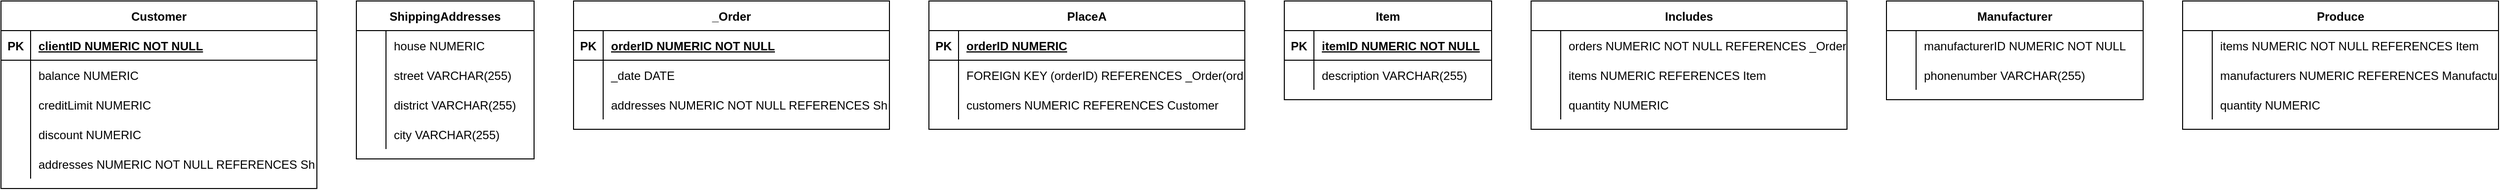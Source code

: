 <mxfile version="16.5.1" type="device"><diagram id="5wZ6-WzP2SwRBeIg2fxr" name="Page-1"><mxGraphModel dx="3054" dy="878" grid="1" gridSize="10" guides="1" tooltips="1" connect="1" arrows="1" fold="1" page="1" pageScale="1" pageWidth="850" pageHeight="1100" math="0" shadow="0"><root><mxCell id="0"/><mxCell id="1" parent="0"/><mxCell id="3TfZk5KMx78GdVv5wnxS-84" value="Customer" style="shape=table;startSize=30;container=1;collapsible=1;childLayout=tableLayout;fixedRows=1;rowLines=0;fontStyle=1;align=center;resizeLast=1;" vertex="1" parent="1"><mxGeometry x="-980" y="290" width="320" height="190" as="geometry"/></mxCell><mxCell id="3TfZk5KMx78GdVv5wnxS-85" value="" style="shape=tableRow;horizontal=0;startSize=0;swimlaneHead=0;swimlaneBody=0;fillColor=none;collapsible=0;dropTarget=0;points=[[0,0.5],[1,0.5]];portConstraint=eastwest;top=0;left=0;right=0;bottom=1;" vertex="1" parent="3TfZk5KMx78GdVv5wnxS-84"><mxGeometry y="30" width="320" height="30" as="geometry"/></mxCell><mxCell id="3TfZk5KMx78GdVv5wnxS-86" value="PK" style="shape=partialRectangle;overflow=hidden;connectable=0;fillColor=none;top=0;left=0;bottom=0;right=0;fontStyle=1;" vertex="1" parent="3TfZk5KMx78GdVv5wnxS-85"><mxGeometry width="30" height="30" as="geometry"><mxRectangle width="30" height="30" as="alternateBounds"/></mxGeometry></mxCell><mxCell id="3TfZk5KMx78GdVv5wnxS-87" value="clientID NUMERIC NOT NULL " style="shape=partialRectangle;overflow=hidden;connectable=0;fillColor=none;align=left;top=0;left=0;bottom=0;right=0;spacingLeft=6;fontStyle=5;" vertex="1" parent="3TfZk5KMx78GdVv5wnxS-85"><mxGeometry x="30" width="290" height="30" as="geometry"><mxRectangle width="290" height="30" as="alternateBounds"/></mxGeometry></mxCell><mxCell id="3TfZk5KMx78GdVv5wnxS-88" value="" style="shape=tableRow;horizontal=0;startSize=0;swimlaneHead=0;swimlaneBody=0;fillColor=none;collapsible=0;dropTarget=0;points=[[0,0.5],[1,0.5]];portConstraint=eastwest;top=0;left=0;right=0;bottom=0;" vertex="1" parent="3TfZk5KMx78GdVv5wnxS-84"><mxGeometry y="60" width="320" height="30" as="geometry"/></mxCell><mxCell id="3TfZk5KMx78GdVv5wnxS-89" value="" style="shape=partialRectangle;overflow=hidden;connectable=0;fillColor=none;top=0;left=0;bottom=0;right=0;" vertex="1" parent="3TfZk5KMx78GdVv5wnxS-88"><mxGeometry width="30" height="30" as="geometry"><mxRectangle width="30" height="30" as="alternateBounds"/></mxGeometry></mxCell><mxCell id="3TfZk5KMx78GdVv5wnxS-90" value="balance NUMERIC" style="shape=partialRectangle;overflow=hidden;connectable=0;fillColor=none;align=left;top=0;left=0;bottom=0;right=0;spacingLeft=6;" vertex="1" parent="3TfZk5KMx78GdVv5wnxS-88"><mxGeometry x="30" width="290" height="30" as="geometry"><mxRectangle width="290" height="30" as="alternateBounds"/></mxGeometry></mxCell><mxCell id="3TfZk5KMx78GdVv5wnxS-91" value="" style="shape=tableRow;horizontal=0;startSize=0;swimlaneHead=0;swimlaneBody=0;fillColor=none;collapsible=0;dropTarget=0;points=[[0,0.5],[1,0.5]];portConstraint=eastwest;top=0;left=0;right=0;bottom=0;" vertex="1" parent="3TfZk5KMx78GdVv5wnxS-84"><mxGeometry y="90" width="320" height="30" as="geometry"/></mxCell><mxCell id="3TfZk5KMx78GdVv5wnxS-92" value="" style="shape=partialRectangle;overflow=hidden;connectable=0;fillColor=none;top=0;left=0;bottom=0;right=0;" vertex="1" parent="3TfZk5KMx78GdVv5wnxS-91"><mxGeometry width="30" height="30" as="geometry"><mxRectangle width="30" height="30" as="alternateBounds"/></mxGeometry></mxCell><mxCell id="3TfZk5KMx78GdVv5wnxS-93" value="creditLimit NUMERIC" style="shape=partialRectangle;overflow=hidden;connectable=0;fillColor=none;align=left;top=0;left=0;bottom=0;right=0;spacingLeft=6;" vertex="1" parent="3TfZk5KMx78GdVv5wnxS-91"><mxGeometry x="30" width="290" height="30" as="geometry"><mxRectangle width="290" height="30" as="alternateBounds"/></mxGeometry></mxCell><mxCell id="3TfZk5KMx78GdVv5wnxS-94" value="" style="shape=tableRow;horizontal=0;startSize=0;swimlaneHead=0;swimlaneBody=0;fillColor=none;collapsible=0;dropTarget=0;points=[[0,0.5],[1,0.5]];portConstraint=eastwest;top=0;left=0;right=0;bottom=0;" vertex="1" parent="3TfZk5KMx78GdVv5wnxS-84"><mxGeometry y="120" width="320" height="30" as="geometry"/></mxCell><mxCell id="3TfZk5KMx78GdVv5wnxS-95" value="" style="shape=partialRectangle;overflow=hidden;connectable=0;fillColor=none;top=0;left=0;bottom=0;right=0;" vertex="1" parent="3TfZk5KMx78GdVv5wnxS-94"><mxGeometry width="30" height="30" as="geometry"><mxRectangle width="30" height="30" as="alternateBounds"/></mxGeometry></mxCell><mxCell id="3TfZk5KMx78GdVv5wnxS-96" value="discount NUMERIC" style="shape=partialRectangle;overflow=hidden;connectable=0;fillColor=none;align=left;top=0;left=0;bottom=0;right=0;spacingLeft=6;" vertex="1" parent="3TfZk5KMx78GdVv5wnxS-94"><mxGeometry x="30" width="290" height="30" as="geometry"><mxRectangle width="290" height="30" as="alternateBounds"/></mxGeometry></mxCell><mxCell id="3TfZk5KMx78GdVv5wnxS-97" value="" style="shape=tableRow;horizontal=0;startSize=0;swimlaneHead=0;swimlaneBody=0;fillColor=none;collapsible=0;dropTarget=0;points=[[0,0.5],[1,0.5]];portConstraint=eastwest;top=0;left=0;right=0;bottom=0;" vertex="1" parent="3TfZk5KMx78GdVv5wnxS-84"><mxGeometry y="150" width="320" height="30" as="geometry"/></mxCell><mxCell id="3TfZk5KMx78GdVv5wnxS-98" value="" style="shape=partialRectangle;overflow=hidden;connectable=0;fillColor=none;top=0;left=0;bottom=0;right=0;" vertex="1" parent="3TfZk5KMx78GdVv5wnxS-97"><mxGeometry width="30" height="30" as="geometry"><mxRectangle width="30" height="30" as="alternateBounds"/></mxGeometry></mxCell><mxCell id="3TfZk5KMx78GdVv5wnxS-99" value="addresses NUMERIC NOT NULL REFERENCES ShippingAddresses" style="shape=partialRectangle;overflow=hidden;connectable=0;fillColor=none;align=left;top=0;left=0;bottom=0;right=0;spacingLeft=6;" vertex="1" parent="3TfZk5KMx78GdVv5wnxS-97"><mxGeometry x="30" width="290" height="30" as="geometry"><mxRectangle width="290" height="30" as="alternateBounds"/></mxGeometry></mxCell><mxCell id="3TfZk5KMx78GdVv5wnxS-100" value="ShippingAddresses" style="shape=table;startSize=30;container=1;collapsible=1;childLayout=tableLayout;fixedRows=1;rowLines=0;fontStyle=1;align=center;resizeLast=1;" vertex="1" parent="1"><mxGeometry x="-620" y="290" width="180" height="160" as="geometry"/></mxCell><mxCell id="3TfZk5KMx78GdVv5wnxS-101" value="" style="shape=tableRow;horizontal=0;startSize=0;swimlaneHead=0;swimlaneBody=0;fillColor=none;collapsible=0;dropTarget=0;points=[[0,0.5],[1,0.5]];portConstraint=eastwest;top=0;left=0;right=0;bottom=0;" vertex="1" parent="3TfZk5KMx78GdVv5wnxS-100"><mxGeometry y="30" width="180" height="30" as="geometry"/></mxCell><mxCell id="3TfZk5KMx78GdVv5wnxS-102" value="" style="shape=partialRectangle;overflow=hidden;connectable=0;fillColor=none;top=0;left=0;bottom=0;right=0;" vertex="1" parent="3TfZk5KMx78GdVv5wnxS-101"><mxGeometry width="30" height="30" as="geometry"><mxRectangle width="30" height="30" as="alternateBounds"/></mxGeometry></mxCell><mxCell id="3TfZk5KMx78GdVv5wnxS-103" value="house NUMERIC" style="shape=partialRectangle;overflow=hidden;connectable=0;fillColor=none;align=left;top=0;left=0;bottom=0;right=0;spacingLeft=6;" vertex="1" parent="3TfZk5KMx78GdVv5wnxS-101"><mxGeometry x="30" width="150" height="30" as="geometry"><mxRectangle width="150" height="30" as="alternateBounds"/></mxGeometry></mxCell><mxCell id="3TfZk5KMx78GdVv5wnxS-104" value="" style="shape=tableRow;horizontal=0;startSize=0;swimlaneHead=0;swimlaneBody=0;fillColor=none;collapsible=0;dropTarget=0;points=[[0,0.5],[1,0.5]];portConstraint=eastwest;top=0;left=0;right=0;bottom=0;" vertex="1" parent="3TfZk5KMx78GdVv5wnxS-100"><mxGeometry y="60" width="180" height="30" as="geometry"/></mxCell><mxCell id="3TfZk5KMx78GdVv5wnxS-105" value="" style="shape=partialRectangle;overflow=hidden;connectable=0;fillColor=none;top=0;left=0;bottom=0;right=0;" vertex="1" parent="3TfZk5KMx78GdVv5wnxS-104"><mxGeometry width="30" height="30" as="geometry"><mxRectangle width="30" height="30" as="alternateBounds"/></mxGeometry></mxCell><mxCell id="3TfZk5KMx78GdVv5wnxS-106" value="street VARCHAR(255)" style="shape=partialRectangle;overflow=hidden;connectable=0;fillColor=none;align=left;top=0;left=0;bottom=0;right=0;spacingLeft=6;" vertex="1" parent="3TfZk5KMx78GdVv5wnxS-104"><mxGeometry x="30" width="150" height="30" as="geometry"><mxRectangle width="150" height="30" as="alternateBounds"/></mxGeometry></mxCell><mxCell id="3TfZk5KMx78GdVv5wnxS-107" value="" style="shape=tableRow;horizontal=0;startSize=0;swimlaneHead=0;swimlaneBody=0;fillColor=none;collapsible=0;dropTarget=0;points=[[0,0.5],[1,0.5]];portConstraint=eastwest;top=0;left=0;right=0;bottom=0;" vertex="1" parent="3TfZk5KMx78GdVv5wnxS-100"><mxGeometry y="90" width="180" height="30" as="geometry"/></mxCell><mxCell id="3TfZk5KMx78GdVv5wnxS-108" value="" style="shape=partialRectangle;overflow=hidden;connectable=0;fillColor=none;top=0;left=0;bottom=0;right=0;" vertex="1" parent="3TfZk5KMx78GdVv5wnxS-107"><mxGeometry width="30" height="30" as="geometry"><mxRectangle width="30" height="30" as="alternateBounds"/></mxGeometry></mxCell><mxCell id="3TfZk5KMx78GdVv5wnxS-109" value="district VARCHAR(255)" style="shape=partialRectangle;overflow=hidden;connectable=0;fillColor=none;align=left;top=0;left=0;bottom=0;right=0;spacingLeft=6;" vertex="1" parent="3TfZk5KMx78GdVv5wnxS-107"><mxGeometry x="30" width="150" height="30" as="geometry"><mxRectangle width="150" height="30" as="alternateBounds"/></mxGeometry></mxCell><mxCell id="3TfZk5KMx78GdVv5wnxS-110" value="" style="shape=tableRow;horizontal=0;startSize=0;swimlaneHead=0;swimlaneBody=0;fillColor=none;collapsible=0;dropTarget=0;points=[[0,0.5],[1,0.5]];portConstraint=eastwest;top=0;left=0;right=0;bottom=0;" vertex="1" parent="3TfZk5KMx78GdVv5wnxS-100"><mxGeometry y="120" width="180" height="30" as="geometry"/></mxCell><mxCell id="3TfZk5KMx78GdVv5wnxS-111" value="" style="shape=partialRectangle;overflow=hidden;connectable=0;fillColor=none;top=0;left=0;bottom=0;right=0;" vertex="1" parent="3TfZk5KMx78GdVv5wnxS-110"><mxGeometry width="30" height="30" as="geometry"><mxRectangle width="30" height="30" as="alternateBounds"/></mxGeometry></mxCell><mxCell id="3TfZk5KMx78GdVv5wnxS-112" value="city VARCHAR(255)" style="shape=partialRectangle;overflow=hidden;connectable=0;fillColor=none;align=left;top=0;left=0;bottom=0;right=0;spacingLeft=6;" vertex="1" parent="3TfZk5KMx78GdVv5wnxS-110"><mxGeometry x="30" width="150" height="30" as="geometry"><mxRectangle width="150" height="30" as="alternateBounds"/></mxGeometry></mxCell><mxCell id="3TfZk5KMx78GdVv5wnxS-113" value="_Order" style="shape=table;startSize=30;container=1;collapsible=1;childLayout=tableLayout;fixedRows=1;rowLines=0;fontStyle=1;align=center;resizeLast=1;" vertex="1" parent="1"><mxGeometry x="-400" y="290" width="320" height="130" as="geometry"/></mxCell><mxCell id="3TfZk5KMx78GdVv5wnxS-114" value="" style="shape=tableRow;horizontal=0;startSize=0;swimlaneHead=0;swimlaneBody=0;fillColor=none;collapsible=0;dropTarget=0;points=[[0,0.5],[1,0.5]];portConstraint=eastwest;top=0;left=0;right=0;bottom=1;" vertex="1" parent="3TfZk5KMx78GdVv5wnxS-113"><mxGeometry y="30" width="320" height="30" as="geometry"/></mxCell><mxCell id="3TfZk5KMx78GdVv5wnxS-115" value="PK" style="shape=partialRectangle;overflow=hidden;connectable=0;fillColor=none;top=0;left=0;bottom=0;right=0;fontStyle=1;" vertex="1" parent="3TfZk5KMx78GdVv5wnxS-114"><mxGeometry width="30" height="30" as="geometry"><mxRectangle width="30" height="30" as="alternateBounds"/></mxGeometry></mxCell><mxCell id="3TfZk5KMx78GdVv5wnxS-116" value="orderID NUMERIC NOT NULL " style="shape=partialRectangle;overflow=hidden;connectable=0;fillColor=none;align=left;top=0;left=0;bottom=0;right=0;spacingLeft=6;fontStyle=5;" vertex="1" parent="3TfZk5KMx78GdVv5wnxS-114"><mxGeometry x="30" width="290" height="30" as="geometry"><mxRectangle width="290" height="30" as="alternateBounds"/></mxGeometry></mxCell><mxCell id="3TfZk5KMx78GdVv5wnxS-117" value="" style="shape=tableRow;horizontal=0;startSize=0;swimlaneHead=0;swimlaneBody=0;fillColor=none;collapsible=0;dropTarget=0;points=[[0,0.5],[1,0.5]];portConstraint=eastwest;top=0;left=0;right=0;bottom=0;" vertex="1" parent="3TfZk5KMx78GdVv5wnxS-113"><mxGeometry y="60" width="320" height="30" as="geometry"/></mxCell><mxCell id="3TfZk5KMx78GdVv5wnxS-118" value="" style="shape=partialRectangle;overflow=hidden;connectable=0;fillColor=none;top=0;left=0;bottom=0;right=0;" vertex="1" parent="3TfZk5KMx78GdVv5wnxS-117"><mxGeometry width="30" height="30" as="geometry"><mxRectangle width="30" height="30" as="alternateBounds"/></mxGeometry></mxCell><mxCell id="3TfZk5KMx78GdVv5wnxS-119" value="_date DATE" style="shape=partialRectangle;overflow=hidden;connectable=0;fillColor=none;align=left;top=0;left=0;bottom=0;right=0;spacingLeft=6;" vertex="1" parent="3TfZk5KMx78GdVv5wnxS-117"><mxGeometry x="30" width="290" height="30" as="geometry"><mxRectangle width="290" height="30" as="alternateBounds"/></mxGeometry></mxCell><mxCell id="3TfZk5KMx78GdVv5wnxS-120" value="" style="shape=tableRow;horizontal=0;startSize=0;swimlaneHead=0;swimlaneBody=0;fillColor=none;collapsible=0;dropTarget=0;points=[[0,0.5],[1,0.5]];portConstraint=eastwest;top=0;left=0;right=0;bottom=0;" vertex="1" parent="3TfZk5KMx78GdVv5wnxS-113"><mxGeometry y="90" width="320" height="30" as="geometry"/></mxCell><mxCell id="3TfZk5KMx78GdVv5wnxS-121" value="" style="shape=partialRectangle;overflow=hidden;connectable=0;fillColor=none;top=0;left=0;bottom=0;right=0;" vertex="1" parent="3TfZk5KMx78GdVv5wnxS-120"><mxGeometry width="30" height="30" as="geometry"><mxRectangle width="30" height="30" as="alternateBounds"/></mxGeometry></mxCell><mxCell id="3TfZk5KMx78GdVv5wnxS-122" value="addresses NUMERIC NOT NULL REFERENCES ShippingAddresses" style="shape=partialRectangle;overflow=hidden;connectable=0;fillColor=none;align=left;top=0;left=0;bottom=0;right=0;spacingLeft=6;" vertex="1" parent="3TfZk5KMx78GdVv5wnxS-120"><mxGeometry x="30" width="290" height="30" as="geometry"><mxRectangle width="290" height="30" as="alternateBounds"/></mxGeometry></mxCell><mxCell id="3TfZk5KMx78GdVv5wnxS-123" value="PlaceA" style="shape=table;startSize=30;container=1;collapsible=1;childLayout=tableLayout;fixedRows=1;rowLines=0;fontStyle=1;align=center;resizeLast=1;" vertex="1" parent="1"><mxGeometry x="-40" y="290" width="320" height="130" as="geometry"/></mxCell><mxCell id="3TfZk5KMx78GdVv5wnxS-124" value="" style="shape=tableRow;horizontal=0;startSize=0;swimlaneHead=0;swimlaneBody=0;fillColor=none;collapsible=0;dropTarget=0;points=[[0,0.5],[1,0.5]];portConstraint=eastwest;top=0;left=0;right=0;bottom=1;" vertex="1" parent="3TfZk5KMx78GdVv5wnxS-123"><mxGeometry y="30" width="320" height="30" as="geometry"/></mxCell><mxCell id="3TfZk5KMx78GdVv5wnxS-125" value="PK" style="shape=partialRectangle;overflow=hidden;connectable=0;fillColor=none;top=0;left=0;bottom=0;right=0;fontStyle=1;" vertex="1" parent="3TfZk5KMx78GdVv5wnxS-124"><mxGeometry width="30" height="30" as="geometry"><mxRectangle width="30" height="30" as="alternateBounds"/></mxGeometry></mxCell><mxCell id="3TfZk5KMx78GdVv5wnxS-126" value="orderID NUMERIC" style="shape=partialRectangle;overflow=hidden;connectable=0;fillColor=none;align=left;top=0;left=0;bottom=0;right=0;spacingLeft=6;fontStyle=5;" vertex="1" parent="3TfZk5KMx78GdVv5wnxS-124"><mxGeometry x="30" width="290" height="30" as="geometry"><mxRectangle width="290" height="30" as="alternateBounds"/></mxGeometry></mxCell><mxCell id="3TfZk5KMx78GdVv5wnxS-127" value="" style="shape=tableRow;horizontal=0;startSize=0;swimlaneHead=0;swimlaneBody=0;fillColor=none;collapsible=0;dropTarget=0;points=[[0,0.5],[1,0.5]];portConstraint=eastwest;top=0;left=0;right=0;bottom=0;" vertex="1" parent="3TfZk5KMx78GdVv5wnxS-123"><mxGeometry y="60" width="320" height="30" as="geometry"/></mxCell><mxCell id="3TfZk5KMx78GdVv5wnxS-128" value="" style="shape=partialRectangle;overflow=hidden;connectable=0;fillColor=none;top=0;left=0;bottom=0;right=0;" vertex="1" parent="3TfZk5KMx78GdVv5wnxS-127"><mxGeometry width="30" height="30" as="geometry"><mxRectangle width="30" height="30" as="alternateBounds"/></mxGeometry></mxCell><mxCell id="3TfZk5KMx78GdVv5wnxS-129" value="FOREIGN KEY (orderID) REFERENCES _Order(orderID)" style="shape=partialRectangle;overflow=hidden;connectable=0;fillColor=none;align=left;top=0;left=0;bottom=0;right=0;spacingLeft=6;" vertex="1" parent="3TfZk5KMx78GdVv5wnxS-127"><mxGeometry x="30" width="290" height="30" as="geometry"><mxRectangle width="290" height="30" as="alternateBounds"/></mxGeometry></mxCell><mxCell id="3TfZk5KMx78GdVv5wnxS-130" value="" style="shape=tableRow;horizontal=0;startSize=0;swimlaneHead=0;swimlaneBody=0;fillColor=none;collapsible=0;dropTarget=0;points=[[0,0.5],[1,0.5]];portConstraint=eastwest;top=0;left=0;right=0;bottom=0;" vertex="1" parent="3TfZk5KMx78GdVv5wnxS-123"><mxGeometry y="90" width="320" height="30" as="geometry"/></mxCell><mxCell id="3TfZk5KMx78GdVv5wnxS-131" value="" style="shape=partialRectangle;overflow=hidden;connectable=0;fillColor=none;top=0;left=0;bottom=0;right=0;" vertex="1" parent="3TfZk5KMx78GdVv5wnxS-130"><mxGeometry width="30" height="30" as="geometry"><mxRectangle width="30" height="30" as="alternateBounds"/></mxGeometry></mxCell><mxCell id="3TfZk5KMx78GdVv5wnxS-132" value="customers NUMERIC REFERENCES Customer" style="shape=partialRectangle;overflow=hidden;connectable=0;fillColor=none;align=left;top=0;left=0;bottom=0;right=0;spacingLeft=6;" vertex="1" parent="3TfZk5KMx78GdVv5wnxS-130"><mxGeometry x="30" width="290" height="30" as="geometry"><mxRectangle width="290" height="30" as="alternateBounds"/></mxGeometry></mxCell><mxCell id="3TfZk5KMx78GdVv5wnxS-133" value="Item" style="shape=table;startSize=30;container=1;collapsible=1;childLayout=tableLayout;fixedRows=1;rowLines=0;fontStyle=1;align=center;resizeLast=1;" vertex="1" parent="1"><mxGeometry x="320" y="290" width="210" height="100" as="geometry"/></mxCell><mxCell id="3TfZk5KMx78GdVv5wnxS-134" value="" style="shape=tableRow;horizontal=0;startSize=0;swimlaneHead=0;swimlaneBody=0;fillColor=none;collapsible=0;dropTarget=0;points=[[0,0.5],[1,0.5]];portConstraint=eastwest;top=0;left=0;right=0;bottom=1;" vertex="1" parent="3TfZk5KMx78GdVv5wnxS-133"><mxGeometry y="30" width="210" height="30" as="geometry"/></mxCell><mxCell id="3TfZk5KMx78GdVv5wnxS-135" value="PK" style="shape=partialRectangle;overflow=hidden;connectable=0;fillColor=none;top=0;left=0;bottom=0;right=0;fontStyle=1;" vertex="1" parent="3TfZk5KMx78GdVv5wnxS-134"><mxGeometry width="30" height="30" as="geometry"><mxRectangle width="30" height="30" as="alternateBounds"/></mxGeometry></mxCell><mxCell id="3TfZk5KMx78GdVv5wnxS-136" value="itemID NUMERIC NOT NULL " style="shape=partialRectangle;overflow=hidden;connectable=0;fillColor=none;align=left;top=0;left=0;bottom=0;right=0;spacingLeft=6;fontStyle=5;" vertex="1" parent="3TfZk5KMx78GdVv5wnxS-134"><mxGeometry x="30" width="180" height="30" as="geometry"><mxRectangle width="180" height="30" as="alternateBounds"/></mxGeometry></mxCell><mxCell id="3TfZk5KMx78GdVv5wnxS-137" value="" style="shape=tableRow;horizontal=0;startSize=0;swimlaneHead=0;swimlaneBody=0;fillColor=none;collapsible=0;dropTarget=0;points=[[0,0.5],[1,0.5]];portConstraint=eastwest;top=0;left=0;right=0;bottom=0;" vertex="1" parent="3TfZk5KMx78GdVv5wnxS-133"><mxGeometry y="60" width="210" height="30" as="geometry"/></mxCell><mxCell id="3TfZk5KMx78GdVv5wnxS-138" value="" style="shape=partialRectangle;overflow=hidden;connectable=0;fillColor=none;top=0;left=0;bottom=0;right=0;" vertex="1" parent="3TfZk5KMx78GdVv5wnxS-137"><mxGeometry width="30" height="30" as="geometry"><mxRectangle width="30" height="30" as="alternateBounds"/></mxGeometry></mxCell><mxCell id="3TfZk5KMx78GdVv5wnxS-139" value="description VARCHAR(255)" style="shape=partialRectangle;overflow=hidden;connectable=0;fillColor=none;align=left;top=0;left=0;bottom=0;right=0;spacingLeft=6;" vertex="1" parent="3TfZk5KMx78GdVv5wnxS-137"><mxGeometry x="30" width="180" height="30" as="geometry"><mxRectangle width="180" height="30" as="alternateBounds"/></mxGeometry></mxCell><mxCell id="3TfZk5KMx78GdVv5wnxS-140" value="Includes" style="shape=table;startSize=30;container=1;collapsible=1;childLayout=tableLayout;fixedRows=1;rowLines=0;fontStyle=1;align=center;resizeLast=1;" vertex="1" parent="1"><mxGeometry x="570" y="290" width="320" height="130" as="geometry"/></mxCell><mxCell id="3TfZk5KMx78GdVv5wnxS-141" value="" style="shape=tableRow;horizontal=0;startSize=0;swimlaneHead=0;swimlaneBody=0;fillColor=none;collapsible=0;dropTarget=0;points=[[0,0.5],[1,0.5]];portConstraint=eastwest;top=0;left=0;right=0;bottom=0;" vertex="1" parent="3TfZk5KMx78GdVv5wnxS-140"><mxGeometry y="30" width="320" height="30" as="geometry"/></mxCell><mxCell id="3TfZk5KMx78GdVv5wnxS-142" value="" style="shape=partialRectangle;overflow=hidden;connectable=0;fillColor=none;top=0;left=0;bottom=0;right=0;" vertex="1" parent="3TfZk5KMx78GdVv5wnxS-141"><mxGeometry width="30" height="30" as="geometry"><mxRectangle width="30" height="30" as="alternateBounds"/></mxGeometry></mxCell><mxCell id="3TfZk5KMx78GdVv5wnxS-143" value="orders NUMERIC NOT NULL REFERENCES _Order" style="shape=partialRectangle;overflow=hidden;connectable=0;fillColor=none;align=left;top=0;left=0;bottom=0;right=0;spacingLeft=6;" vertex="1" parent="3TfZk5KMx78GdVv5wnxS-141"><mxGeometry x="30" width="290" height="30" as="geometry"><mxRectangle width="290" height="30" as="alternateBounds"/></mxGeometry></mxCell><mxCell id="3TfZk5KMx78GdVv5wnxS-144" value="" style="shape=tableRow;horizontal=0;startSize=0;swimlaneHead=0;swimlaneBody=0;fillColor=none;collapsible=0;dropTarget=0;points=[[0,0.5],[1,0.5]];portConstraint=eastwest;top=0;left=0;right=0;bottom=0;" vertex="1" parent="3TfZk5KMx78GdVv5wnxS-140"><mxGeometry y="60" width="320" height="30" as="geometry"/></mxCell><mxCell id="3TfZk5KMx78GdVv5wnxS-145" value="" style="shape=partialRectangle;overflow=hidden;connectable=0;fillColor=none;top=0;left=0;bottom=0;right=0;" vertex="1" parent="3TfZk5KMx78GdVv5wnxS-144"><mxGeometry width="30" height="30" as="geometry"><mxRectangle width="30" height="30" as="alternateBounds"/></mxGeometry></mxCell><mxCell id="3TfZk5KMx78GdVv5wnxS-146" value="items NUMERIC REFERENCES Item" style="shape=partialRectangle;overflow=hidden;connectable=0;fillColor=none;align=left;top=0;left=0;bottom=0;right=0;spacingLeft=6;" vertex="1" parent="3TfZk5KMx78GdVv5wnxS-144"><mxGeometry x="30" width="290" height="30" as="geometry"><mxRectangle width="290" height="30" as="alternateBounds"/></mxGeometry></mxCell><mxCell id="3TfZk5KMx78GdVv5wnxS-147" value="" style="shape=tableRow;horizontal=0;startSize=0;swimlaneHead=0;swimlaneBody=0;fillColor=none;collapsible=0;dropTarget=0;points=[[0,0.5],[1,0.5]];portConstraint=eastwest;top=0;left=0;right=0;bottom=0;" vertex="1" parent="3TfZk5KMx78GdVv5wnxS-140"><mxGeometry y="90" width="320" height="30" as="geometry"/></mxCell><mxCell id="3TfZk5KMx78GdVv5wnxS-148" value="" style="shape=partialRectangle;overflow=hidden;connectable=0;fillColor=none;top=0;left=0;bottom=0;right=0;" vertex="1" parent="3TfZk5KMx78GdVv5wnxS-147"><mxGeometry width="30" height="30" as="geometry"><mxRectangle width="30" height="30" as="alternateBounds"/></mxGeometry></mxCell><mxCell id="3TfZk5KMx78GdVv5wnxS-149" value="quantity NUMERIC" style="shape=partialRectangle;overflow=hidden;connectable=0;fillColor=none;align=left;top=0;left=0;bottom=0;right=0;spacingLeft=6;" vertex="1" parent="3TfZk5KMx78GdVv5wnxS-147"><mxGeometry x="30" width="290" height="30" as="geometry"><mxRectangle width="290" height="30" as="alternateBounds"/></mxGeometry></mxCell><mxCell id="3TfZk5KMx78GdVv5wnxS-150" value="Manufacturer" style="shape=table;startSize=30;container=1;collapsible=1;childLayout=tableLayout;fixedRows=1;rowLines=0;fontStyle=1;align=center;resizeLast=1;" vertex="1" parent="1"><mxGeometry x="930" y="290" width="260" height="100" as="geometry"/></mxCell><mxCell id="3TfZk5KMx78GdVv5wnxS-151" value="" style="shape=tableRow;horizontal=0;startSize=0;swimlaneHead=0;swimlaneBody=0;fillColor=none;collapsible=0;dropTarget=0;points=[[0,0.5],[1,0.5]];portConstraint=eastwest;top=0;left=0;right=0;bottom=0;" vertex="1" parent="3TfZk5KMx78GdVv5wnxS-150"><mxGeometry y="30" width="260" height="30" as="geometry"/></mxCell><mxCell id="3TfZk5KMx78GdVv5wnxS-152" value="" style="shape=partialRectangle;overflow=hidden;connectable=0;fillColor=none;top=0;left=0;bottom=0;right=0;" vertex="1" parent="3TfZk5KMx78GdVv5wnxS-151"><mxGeometry width="30" height="30" as="geometry"><mxRectangle width="30" height="30" as="alternateBounds"/></mxGeometry></mxCell><mxCell id="3TfZk5KMx78GdVv5wnxS-153" value="manufacturerID NUMERIC NOT NULL" style="shape=partialRectangle;overflow=hidden;connectable=0;fillColor=none;align=left;top=0;left=0;bottom=0;right=0;spacingLeft=6;" vertex="1" parent="3TfZk5KMx78GdVv5wnxS-151"><mxGeometry x="30" width="230" height="30" as="geometry"><mxRectangle width="230" height="30" as="alternateBounds"/></mxGeometry></mxCell><mxCell id="3TfZk5KMx78GdVv5wnxS-154" value="" style="shape=tableRow;horizontal=0;startSize=0;swimlaneHead=0;swimlaneBody=0;fillColor=none;collapsible=0;dropTarget=0;points=[[0,0.5],[1,0.5]];portConstraint=eastwest;top=0;left=0;right=0;bottom=0;" vertex="1" parent="3TfZk5KMx78GdVv5wnxS-150"><mxGeometry y="60" width="260" height="30" as="geometry"/></mxCell><mxCell id="3TfZk5KMx78GdVv5wnxS-155" value="" style="shape=partialRectangle;overflow=hidden;connectable=0;fillColor=none;top=0;left=0;bottom=0;right=0;" vertex="1" parent="3TfZk5KMx78GdVv5wnxS-154"><mxGeometry width="30" height="30" as="geometry"><mxRectangle width="30" height="30" as="alternateBounds"/></mxGeometry></mxCell><mxCell id="3TfZk5KMx78GdVv5wnxS-156" value="phonenumber VARCHAR(255)" style="shape=partialRectangle;overflow=hidden;connectable=0;fillColor=none;align=left;top=0;left=0;bottom=0;right=0;spacingLeft=6;" vertex="1" parent="3TfZk5KMx78GdVv5wnxS-154"><mxGeometry x="30" width="230" height="30" as="geometry"><mxRectangle width="230" height="30" as="alternateBounds"/></mxGeometry></mxCell><mxCell id="3TfZk5KMx78GdVv5wnxS-157" value="Produce" style="shape=table;startSize=30;container=1;collapsible=1;childLayout=tableLayout;fixedRows=1;rowLines=0;fontStyle=1;align=center;resizeLast=1;" vertex="1" parent="1"><mxGeometry x="1230" y="290" width="320" height="130" as="geometry"/></mxCell><mxCell id="3TfZk5KMx78GdVv5wnxS-158" value="" style="shape=tableRow;horizontal=0;startSize=0;swimlaneHead=0;swimlaneBody=0;fillColor=none;collapsible=0;dropTarget=0;points=[[0,0.5],[1,0.5]];portConstraint=eastwest;top=0;left=0;right=0;bottom=0;" vertex="1" parent="3TfZk5KMx78GdVv5wnxS-157"><mxGeometry y="30" width="320" height="30" as="geometry"/></mxCell><mxCell id="3TfZk5KMx78GdVv5wnxS-159" value="" style="shape=partialRectangle;overflow=hidden;connectable=0;fillColor=none;top=0;left=0;bottom=0;right=0;" vertex="1" parent="3TfZk5KMx78GdVv5wnxS-158"><mxGeometry width="30" height="30" as="geometry"><mxRectangle width="30" height="30" as="alternateBounds"/></mxGeometry></mxCell><mxCell id="3TfZk5KMx78GdVv5wnxS-160" value="items NUMERIC NOT NULL REFERENCES Item" style="shape=partialRectangle;overflow=hidden;connectable=0;fillColor=none;align=left;top=0;left=0;bottom=0;right=0;spacingLeft=6;" vertex="1" parent="3TfZk5KMx78GdVv5wnxS-158"><mxGeometry x="30" width="290" height="30" as="geometry"><mxRectangle width="290" height="30" as="alternateBounds"/></mxGeometry></mxCell><mxCell id="3TfZk5KMx78GdVv5wnxS-161" value="" style="shape=tableRow;horizontal=0;startSize=0;swimlaneHead=0;swimlaneBody=0;fillColor=none;collapsible=0;dropTarget=0;points=[[0,0.5],[1,0.5]];portConstraint=eastwest;top=0;left=0;right=0;bottom=0;" vertex="1" parent="3TfZk5KMx78GdVv5wnxS-157"><mxGeometry y="60" width="320" height="30" as="geometry"/></mxCell><mxCell id="3TfZk5KMx78GdVv5wnxS-162" value="" style="shape=partialRectangle;overflow=hidden;connectable=0;fillColor=none;top=0;left=0;bottom=0;right=0;" vertex="1" parent="3TfZk5KMx78GdVv5wnxS-161"><mxGeometry width="30" height="30" as="geometry"><mxRectangle width="30" height="30" as="alternateBounds"/></mxGeometry></mxCell><mxCell id="3TfZk5KMx78GdVv5wnxS-163" value="manufacturers NUMERIC REFERENCES Manufacturer" style="shape=partialRectangle;overflow=hidden;connectable=0;fillColor=none;align=left;top=0;left=0;bottom=0;right=0;spacingLeft=6;" vertex="1" parent="3TfZk5KMx78GdVv5wnxS-161"><mxGeometry x="30" width="290" height="30" as="geometry"><mxRectangle width="290" height="30" as="alternateBounds"/></mxGeometry></mxCell><mxCell id="3TfZk5KMx78GdVv5wnxS-164" value="" style="shape=tableRow;horizontal=0;startSize=0;swimlaneHead=0;swimlaneBody=0;fillColor=none;collapsible=0;dropTarget=0;points=[[0,0.5],[1,0.5]];portConstraint=eastwest;top=0;left=0;right=0;bottom=0;" vertex="1" parent="3TfZk5KMx78GdVv5wnxS-157"><mxGeometry y="90" width="320" height="30" as="geometry"/></mxCell><mxCell id="3TfZk5KMx78GdVv5wnxS-165" value="" style="shape=partialRectangle;overflow=hidden;connectable=0;fillColor=none;top=0;left=0;bottom=0;right=0;" vertex="1" parent="3TfZk5KMx78GdVv5wnxS-164"><mxGeometry width="30" height="30" as="geometry"><mxRectangle width="30" height="30" as="alternateBounds"/></mxGeometry></mxCell><mxCell id="3TfZk5KMx78GdVv5wnxS-166" value="quantity NUMERIC" style="shape=partialRectangle;overflow=hidden;connectable=0;fillColor=none;align=left;top=0;left=0;bottom=0;right=0;spacingLeft=6;" vertex="1" parent="3TfZk5KMx78GdVv5wnxS-164"><mxGeometry x="30" width="290" height="30" as="geometry"><mxRectangle width="290" height="30" as="alternateBounds"/></mxGeometry></mxCell></root></mxGraphModel></diagram></mxfile>